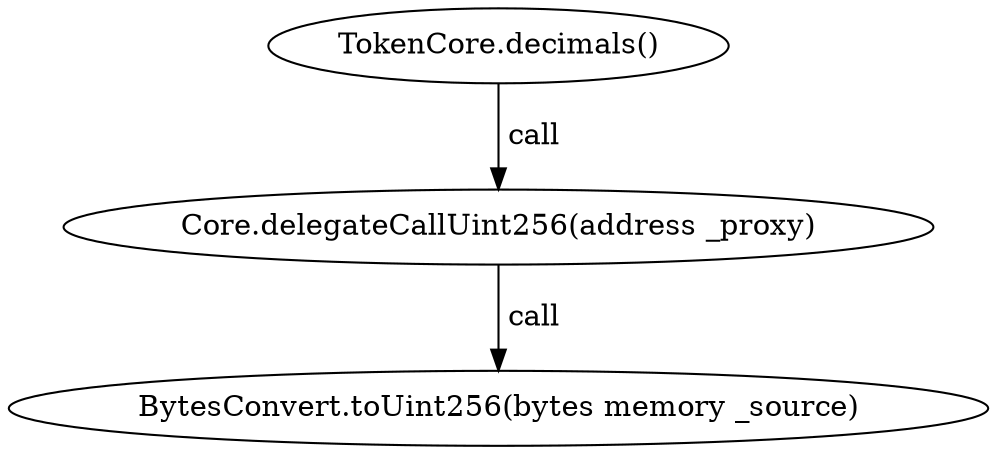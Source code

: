 digraph "" {
	graph [bb="0,0,399.15,213.6"];
	node [label="\N"];
	"TokenCore.decimals()"	 [height=0.5,
		pos="199.57,195.6",
		width=2.7124];
	"Core.delegateCallUint256(address _proxy)"	 [height=0.5,
		pos="199.57,106.8",
		width=4.9249];
	"TokenCore.decimals()" -> "Core.delegateCallUint256(address _proxy)" [key=call,
	label=" call",
	lp="211.43,151.2",
	pos="e,199.57,124.87 199.57,177.2 199.57,165.09 199.57,149.01 199.57,135.27"];
"BytesConvert.toUint256(bytes memory _source)" [height=0.5,
	pos="199.57,18",
	width=5.5437];
"Core.delegateCallUint256(address _proxy)" -> "BytesConvert.toUint256(bytes memory _source)" [key=call,
label=" call",
lp="211.43,62.4",
pos="e,199.57,36.072 199.57,88.401 199.57,76.295 199.57,60.208 199.57,46.467"];
}
digraph "" {
	graph [bb="0,0,399.15,213.6"];
	node [label="\N"];
	"TokenCore.decimals()"	 [height=0.5,
		pos="199.57,195.6",
		width=2.7124];
	"Core.delegateCallUint256(address _proxy)"	 [height=0.5,
		pos="199.57,106.8",
		width=4.9249];
	"TokenCore.decimals()" -> "Core.delegateCallUint256(address _proxy)" [key=call,
	label=" call",
	lp="211.43,151.2",
	pos="e,199.57,124.87 199.57,177.2 199.57,165.09 199.57,149.01 199.57,135.27"];
"BytesConvert.toUint256(bytes memory _source)" [height=0.5,
	pos="199.57,18",
	width=5.5437];
"Core.delegateCallUint256(address _proxy)" -> "BytesConvert.toUint256(bytes memory _source)" [key=call,
label=" call",
lp="211.43,62.4",
pos="e,199.57,36.072 199.57,88.401 199.57,76.295 199.57,60.208 199.57,46.467"];
}
digraph "" {
	graph [bb="0,0,399.15,213.6"];
	node [label="\N"];
	"TokenCore.decimals()"	 [height=0.5,
		pos="199.57,195.6",
		width=2.7124];
	"Core.delegateCallUint256(address _proxy)"	 [height=0.5,
		pos="199.57,106.8",
		width=4.9249];
	"TokenCore.decimals()" -> "Core.delegateCallUint256(address _proxy)" [key=call,
	label=" call",
	lp="211.43,151.2",
	pos="e,199.57,124.87 199.57,177.2 199.57,165.09 199.57,149.01 199.57,135.27"];
"BytesConvert.toUint256(bytes memory _source)" [height=0.5,
	pos="199.57,18",
	width=5.5437];
"Core.delegateCallUint256(address _proxy)" -> "BytesConvert.toUint256(bytes memory _source)" [key=call,
label=" call",
lp="211.43,62.4",
pos="e,199.57,36.072 199.57,88.401 199.57,76.295 199.57,60.208 199.57,46.467"];
}
digraph "" {
	graph [bb="0,0,399.15,213.6"];
	node [label="\N"];
	"TokenCore.decimals()"	 [height=0.5,
		pos="199.57,195.6",
		width=2.7124];
	"Core.delegateCallUint256(address _proxy)"	 [height=0.5,
		pos="199.57,106.8",
		width=4.9249];
	"TokenCore.decimals()" -> "Core.delegateCallUint256(address _proxy)" [key=call,
	label=" call",
	lp="211.43,151.2",
	pos="e,199.57,124.87 199.57,177.2 199.57,165.09 199.57,149.01 199.57,135.27"];
"BytesConvert.toUint256(bytes memory _source)" [height=0.5,
	pos="199.57,18",
	width=5.5437];
"Core.delegateCallUint256(address _proxy)" -> "BytesConvert.toUint256(bytes memory _source)" [key=call,
label=" call",
lp="211.43,62.4",
pos="e,199.57,36.072 199.57,88.401 199.57,76.295 199.57,60.208 199.57,46.467"];
}
digraph "" {
	graph [bb="0,0,399.15,213.6"];
	node [label="\N"];
	"TokenCore.decimals()"	 [height=0.5,
		pos="199.57,195.6",
		width=2.7124];
	"Core.delegateCallUint256(address _proxy)"	 [height=0.5,
		pos="199.57,106.8",
		width=4.9249];
	"TokenCore.decimals()" -> "Core.delegateCallUint256(address _proxy)" [key=call,
	label=" call",
	lp="211.43,151.2",
	pos="e,199.57,124.87 199.57,177.2 199.57,165.09 199.57,149.01 199.57,135.27"];
"BytesConvert.toUint256(bytes memory _source)" [height=0.5,
	pos="199.57,18",
	width=5.5437];
"Core.delegateCallUint256(address _proxy)" -> "BytesConvert.toUint256(bytes memory _source)" [key=call,
label=" call",
lp="211.43,62.4",
pos="e,199.57,36.072 199.57,88.401 199.57,76.295 199.57,60.208 199.57,46.467"];
}
